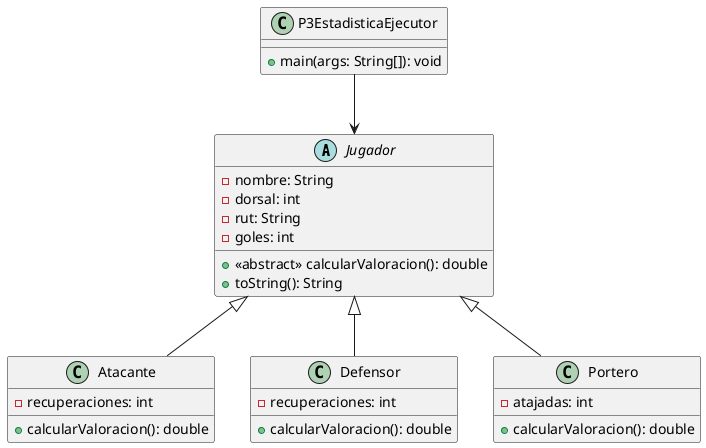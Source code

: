 @startuml
abstract class Jugador {
    - nombre: String
    - dorsal: int
    - rut: String
    - goles: int
    + <<abstract>> calcularValoracion(): double
    + toString(): String
}

class Atacante {
    - recuperaciones: int
    + calcularValoracion(): double
}

class Defensor {
    - recuperaciones: int
    + calcularValoracion(): double
}

class Portero {
    - atajadas: int
    + calcularValoracion(): double
}

class P3EstadisticaEjecutor {
    + main(args: String[]): void
}

Jugador <|-- Atacante
Jugador <|-- Defensor
Jugador <|-- Portero
P3EstadisticaEjecutor --> Jugador
@enduml